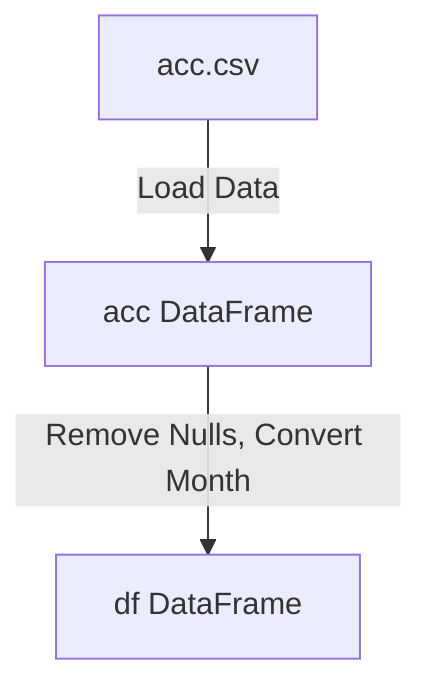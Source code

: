 flowchart TD
    A["acc.csv"] -->|"Load Data"| B["acc DataFrame"]
    B -->|"Remove Nulls, Convert Month"| C["df DataFrame"]
